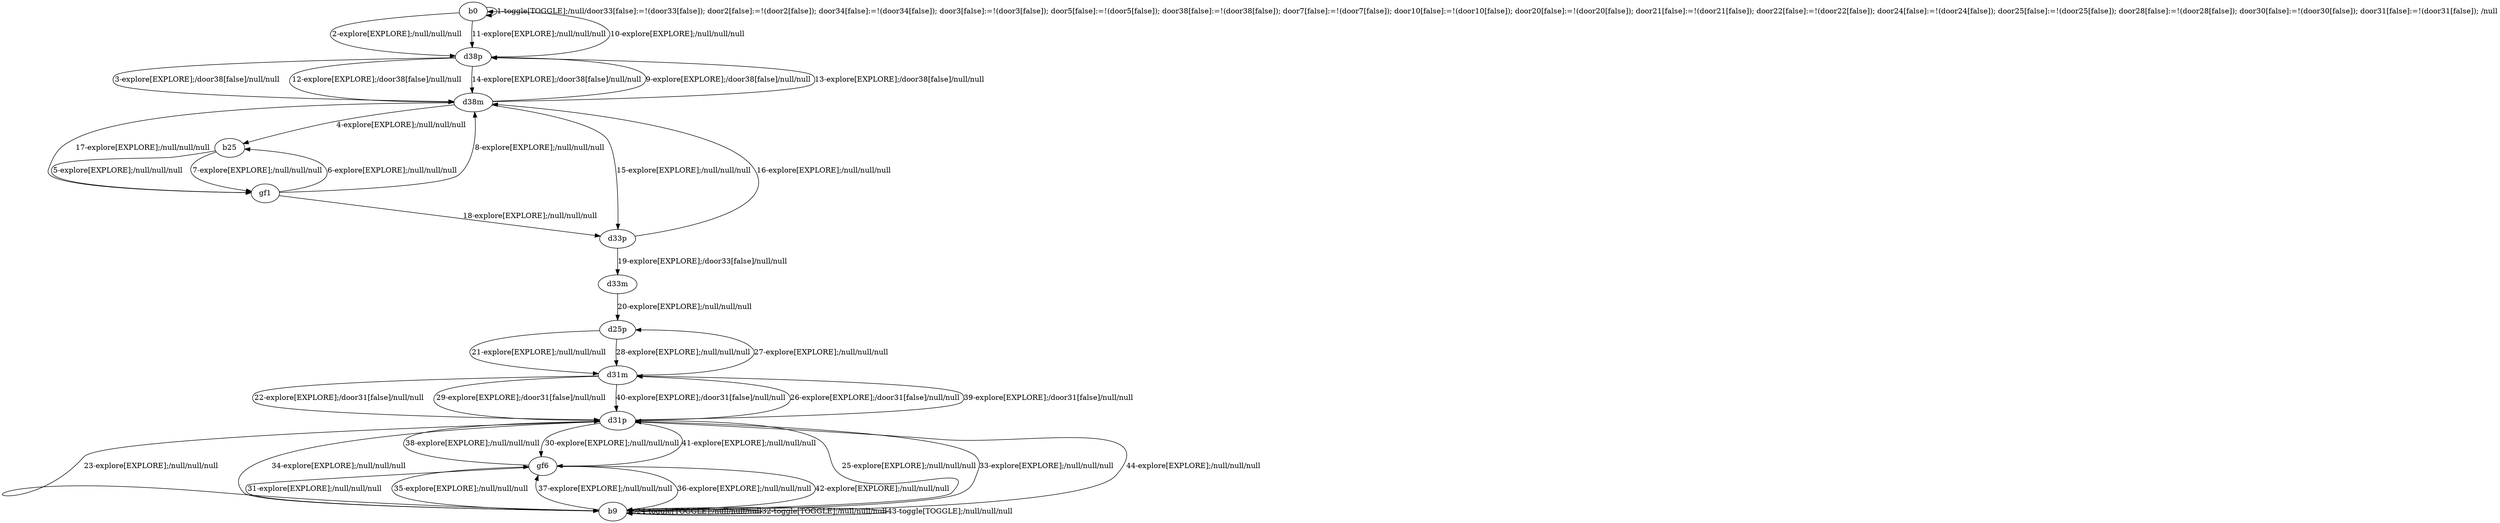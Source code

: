 # Total number of goals covered by this test: 5
# b9 --> d31p
# gf6 --> b9
# d31p --> b9
# b9 --> b9
# b9 --> gf6

digraph g {
"b0" -> "b0" [label = "1-toggle[TOGGLE];/null/door33[false]:=!(door33[false]); door2[false]:=!(door2[false]); door34[false]:=!(door34[false]); door3[false]:=!(door3[false]); door5[false]:=!(door5[false]); door38[false]:=!(door38[false]); door7[false]:=!(door7[false]); door10[false]:=!(door10[false]); door20[false]:=!(door20[false]); door21[false]:=!(door21[false]); door22[false]:=!(door22[false]); door24[false]:=!(door24[false]); door25[false]:=!(door25[false]); door28[false]:=!(door28[false]); door30[false]:=!(door30[false]); door31[false]:=!(door31[false]); /null"];
"b0" -> "d38p" [label = "2-explore[EXPLORE];/null/null/null"];
"d38p" -> "d38m" [label = "3-explore[EXPLORE];/door38[false]/null/null"];
"d38m" -> "b25" [label = "4-explore[EXPLORE];/null/null/null"];
"b25" -> "gf1" [label = "5-explore[EXPLORE];/null/null/null"];
"gf1" -> "b25" [label = "6-explore[EXPLORE];/null/null/null"];
"b25" -> "gf1" [label = "7-explore[EXPLORE];/null/null/null"];
"gf1" -> "d38m" [label = "8-explore[EXPLORE];/null/null/null"];
"d38m" -> "d38p" [label = "9-explore[EXPLORE];/door38[false]/null/null"];
"d38p" -> "b0" [label = "10-explore[EXPLORE];/null/null/null"];
"b0" -> "d38p" [label = "11-explore[EXPLORE];/null/null/null"];
"d38p" -> "d38m" [label = "12-explore[EXPLORE];/door38[false]/null/null"];
"d38m" -> "d38p" [label = "13-explore[EXPLORE];/door38[false]/null/null"];
"d38p" -> "d38m" [label = "14-explore[EXPLORE];/door38[false]/null/null"];
"d38m" -> "d33p" [label = "15-explore[EXPLORE];/null/null/null"];
"d33p" -> "d38m" [label = "16-explore[EXPLORE];/null/null/null"];
"d38m" -> "gf1" [label = "17-explore[EXPLORE];/null/null/null"];
"gf1" -> "d33p" [label = "18-explore[EXPLORE];/null/null/null"];
"d33p" -> "d33m" [label = "19-explore[EXPLORE];/door33[false]/null/null"];
"d33m" -> "d25p" [label = "20-explore[EXPLORE];/null/null/null"];
"d25p" -> "d31m" [label = "21-explore[EXPLORE];/null/null/null"];
"d31m" -> "d31p" [label = "22-explore[EXPLORE];/door31[false]/null/null"];
"d31p" -> "b9" [label = "23-explore[EXPLORE];/null/null/null"];
"b9" -> "b9" [label = "24-toggle[TOGGLE];/null/null/null"];
"b9" -> "d31p" [label = "25-explore[EXPLORE];/null/null/null"];
"d31p" -> "d31m" [label = "26-explore[EXPLORE];/door31[false]/null/null"];
"d31m" -> "d25p" [label = "27-explore[EXPLORE];/null/null/null"];
"d25p" -> "d31m" [label = "28-explore[EXPLORE];/null/null/null"];
"d31m" -> "d31p" [label = "29-explore[EXPLORE];/door31[false]/null/null"];
"d31p" -> "gf6" [label = "30-explore[EXPLORE];/null/null/null"];
"gf6" -> "b9" [label = "31-explore[EXPLORE];/null/null/null"];
"b9" -> "b9" [label = "32-toggle[TOGGLE];/null/null/null"];
"b9" -> "d31p" [label = "33-explore[EXPLORE];/null/null/null"];
"d31p" -> "b9" [label = "34-explore[EXPLORE];/null/null/null"];
"b9" -> "gf6" [label = "35-explore[EXPLORE];/null/null/null"];
"gf6" -> "b9" [label = "36-explore[EXPLORE];/null/null/null"];
"b9" -> "gf6" [label = "37-explore[EXPLORE];/null/null/null"];
"gf6" -> "d31p" [label = "38-explore[EXPLORE];/null/null/null"];
"d31p" -> "d31m" [label = "39-explore[EXPLORE];/door31[false]/null/null"];
"d31m" -> "d31p" [label = "40-explore[EXPLORE];/door31[false]/null/null"];
"d31p" -> "gf6" [label = "41-explore[EXPLORE];/null/null/null"];
"gf6" -> "b9" [label = "42-explore[EXPLORE];/null/null/null"];
"b9" -> "b9" [label = "43-toggle[TOGGLE];/null/null/null"];
"b9" -> "d31p" [label = "44-explore[EXPLORE];/null/null/null"];
}